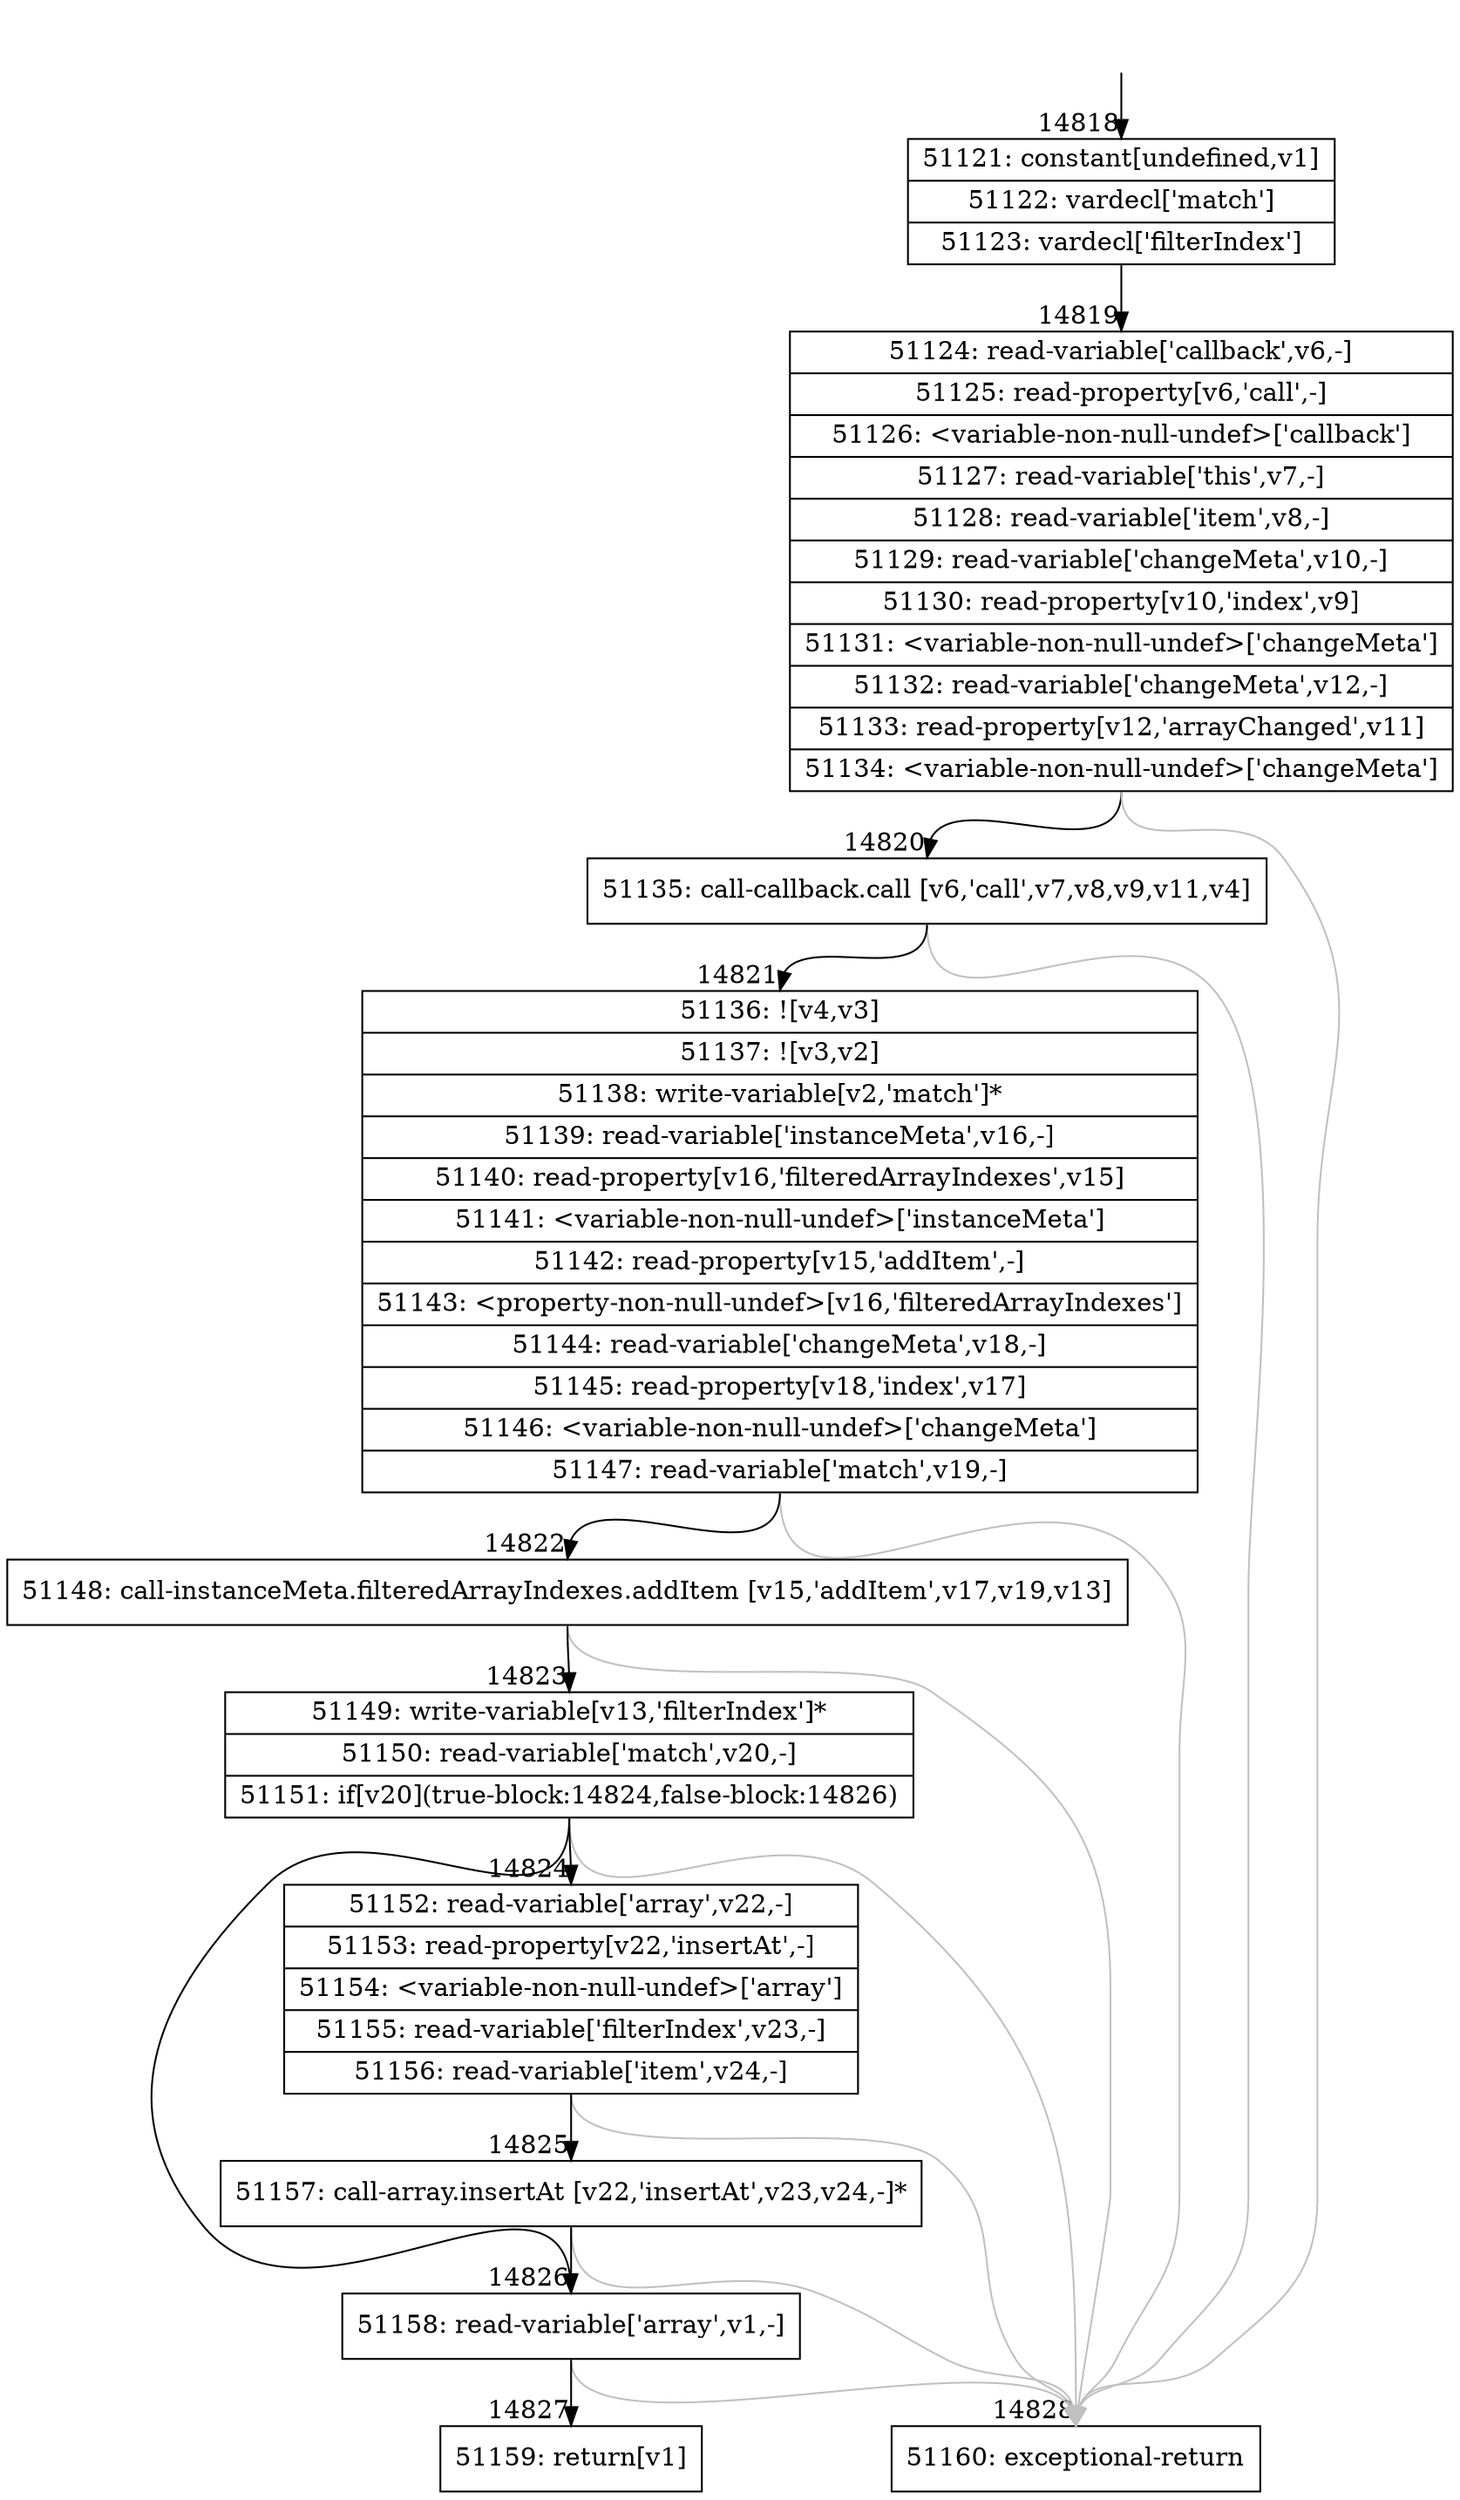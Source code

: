 digraph {
rankdir="TD"
BB_entry1247[shape=none,label=""];
BB_entry1247 -> BB14818 [tailport=s, headport=n, headlabel="    14818"]
BB14818 [shape=record label="{51121: constant[undefined,v1]|51122: vardecl['match']|51123: vardecl['filterIndex']}" ] 
BB14818 -> BB14819 [tailport=s, headport=n, headlabel="      14819"]
BB14819 [shape=record label="{51124: read-variable['callback',v6,-]|51125: read-property[v6,'call',-]|51126: \<variable-non-null-undef\>['callback']|51127: read-variable['this',v7,-]|51128: read-variable['item',v8,-]|51129: read-variable['changeMeta',v10,-]|51130: read-property[v10,'index',v9]|51131: \<variable-non-null-undef\>['changeMeta']|51132: read-variable['changeMeta',v12,-]|51133: read-property[v12,'arrayChanged',v11]|51134: \<variable-non-null-undef\>['changeMeta']}" ] 
BB14819 -> BB14820 [tailport=s, headport=n, headlabel="      14820"]
BB14819 -> BB14828 [tailport=s, headport=n, color=gray, headlabel="      14828"]
BB14820 [shape=record label="{51135: call-callback.call [v6,'call',v7,v8,v9,v11,v4]}" ] 
BB14820 -> BB14821 [tailport=s, headport=n, headlabel="      14821"]
BB14820 -> BB14828 [tailport=s, headport=n, color=gray]
BB14821 [shape=record label="{51136: ![v4,v3]|51137: ![v3,v2]|51138: write-variable[v2,'match']*|51139: read-variable['instanceMeta',v16,-]|51140: read-property[v16,'filteredArrayIndexes',v15]|51141: \<variable-non-null-undef\>['instanceMeta']|51142: read-property[v15,'addItem',-]|51143: \<property-non-null-undef\>[v16,'filteredArrayIndexes']|51144: read-variable['changeMeta',v18,-]|51145: read-property[v18,'index',v17]|51146: \<variable-non-null-undef\>['changeMeta']|51147: read-variable['match',v19,-]}" ] 
BB14821 -> BB14822 [tailport=s, headport=n, headlabel="      14822"]
BB14821 -> BB14828 [tailport=s, headport=n, color=gray]
BB14822 [shape=record label="{51148: call-instanceMeta.filteredArrayIndexes.addItem [v15,'addItem',v17,v19,v13]}" ] 
BB14822 -> BB14823 [tailport=s, headport=n, headlabel="      14823"]
BB14822 -> BB14828 [tailport=s, headport=n, color=gray]
BB14823 [shape=record label="{51149: write-variable[v13,'filterIndex']*|51150: read-variable['match',v20,-]|51151: if[v20](true-block:14824,false-block:14826)}" ] 
BB14823 -> BB14824 [tailport=s, headport=n, headlabel="      14824"]
BB14823 -> BB14826 [tailport=s, headport=n, headlabel="      14826"]
BB14823 -> BB14828 [tailport=s, headport=n, color=gray]
BB14824 [shape=record label="{51152: read-variable['array',v22,-]|51153: read-property[v22,'insertAt',-]|51154: \<variable-non-null-undef\>['array']|51155: read-variable['filterIndex',v23,-]|51156: read-variable['item',v24,-]}" ] 
BB14824 -> BB14825 [tailport=s, headport=n, headlabel="      14825"]
BB14824 -> BB14828 [tailport=s, headport=n, color=gray]
BB14825 [shape=record label="{51157: call-array.insertAt [v22,'insertAt',v23,v24,-]*}" ] 
BB14825 -> BB14826 [tailport=s, headport=n]
BB14825 -> BB14828 [tailport=s, headport=n, color=gray]
BB14826 [shape=record label="{51158: read-variable['array',v1,-]}" ] 
BB14826 -> BB14827 [tailport=s, headport=n, headlabel="      14827"]
BB14826 -> BB14828 [tailport=s, headport=n, color=gray]
BB14827 [shape=record label="{51159: return[v1]}" ] 
BB14828 [shape=record label="{51160: exceptional-return}" ] 
//#$~ 27323
}
